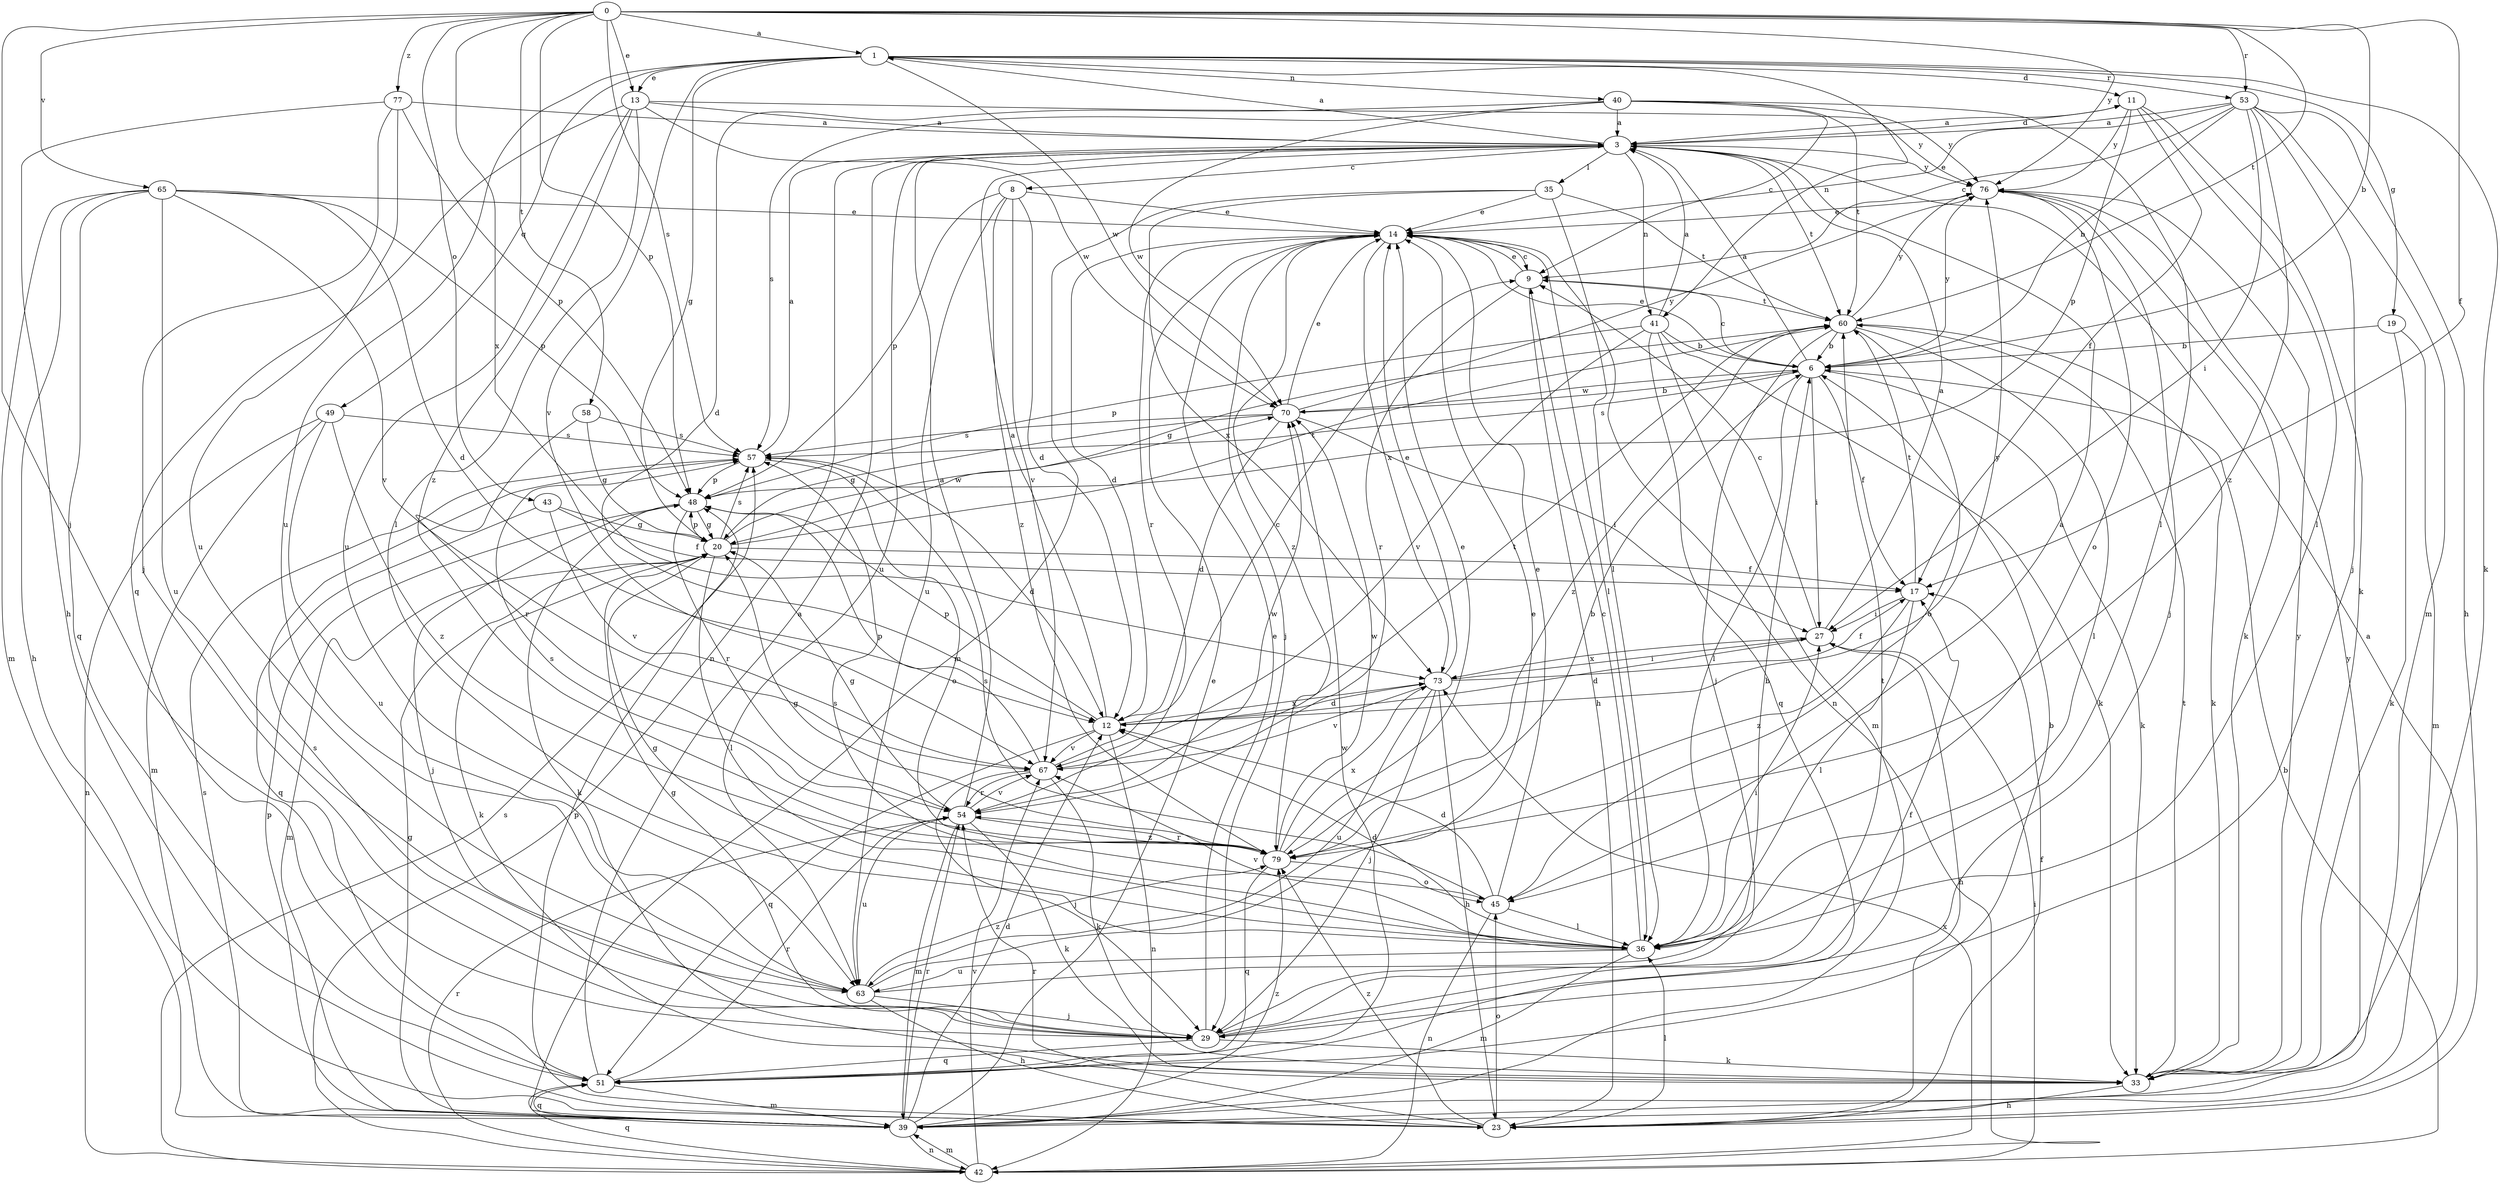 strict digraph  {
0;
1;
3;
6;
8;
9;
11;
12;
13;
14;
17;
19;
20;
23;
27;
29;
33;
35;
36;
39;
40;
41;
42;
43;
45;
48;
49;
51;
53;
54;
57;
58;
60;
63;
65;
67;
70;
73;
76;
77;
79;
0 -> 1  [label=a];
0 -> 6  [label=b];
0 -> 13  [label=e];
0 -> 17  [label=f];
0 -> 29  [label=j];
0 -> 43  [label=o];
0 -> 48  [label=p];
0 -> 53  [label=r];
0 -> 57  [label=s];
0 -> 58  [label=t];
0 -> 60  [label=t];
0 -> 65  [label=v];
0 -> 73  [label=x];
0 -> 76  [label=y];
0 -> 77  [label=z];
1 -> 11  [label=d];
1 -> 13  [label=e];
1 -> 19  [label=g];
1 -> 20  [label=g];
1 -> 33  [label=k];
1 -> 40  [label=n];
1 -> 41  [label=n];
1 -> 49  [label=q];
1 -> 53  [label=r];
1 -> 63  [label=u];
1 -> 67  [label=v];
1 -> 70  [label=w];
3 -> 1  [label=a];
3 -> 8  [label=c];
3 -> 11  [label=d];
3 -> 35  [label=l];
3 -> 41  [label=n];
3 -> 42  [label=n];
3 -> 60  [label=t];
3 -> 63  [label=u];
3 -> 76  [label=y];
6 -> 3  [label=a];
6 -> 9  [label=c];
6 -> 14  [label=e];
6 -> 17  [label=f];
6 -> 27  [label=i];
6 -> 33  [label=k];
6 -> 36  [label=l];
6 -> 57  [label=s];
6 -> 70  [label=w];
6 -> 76  [label=y];
8 -> 12  [label=d];
8 -> 14  [label=e];
8 -> 48  [label=p];
8 -> 63  [label=u];
8 -> 67  [label=v];
8 -> 79  [label=z];
9 -> 14  [label=e];
9 -> 23  [label=h];
9 -> 54  [label=r];
9 -> 60  [label=t];
11 -> 3  [label=a];
11 -> 17  [label=f];
11 -> 33  [label=k];
11 -> 36  [label=l];
11 -> 48  [label=p];
11 -> 76  [label=y];
12 -> 3  [label=a];
12 -> 42  [label=n];
12 -> 48  [label=p];
12 -> 51  [label=q];
12 -> 67  [label=v];
12 -> 73  [label=x];
12 -> 76  [label=y];
13 -> 3  [label=a];
13 -> 36  [label=l];
13 -> 51  [label=q];
13 -> 63  [label=u];
13 -> 70  [label=w];
13 -> 76  [label=y];
13 -> 79  [label=z];
14 -> 9  [label=c];
14 -> 12  [label=d];
14 -> 29  [label=j];
14 -> 36  [label=l];
14 -> 42  [label=n];
14 -> 54  [label=r];
14 -> 73  [label=x];
14 -> 79  [label=z];
17 -> 27  [label=i];
17 -> 36  [label=l];
17 -> 60  [label=t];
17 -> 79  [label=z];
19 -> 6  [label=b];
19 -> 33  [label=k];
19 -> 39  [label=m];
20 -> 17  [label=f];
20 -> 33  [label=k];
20 -> 36  [label=l];
20 -> 39  [label=m];
20 -> 48  [label=p];
20 -> 57  [label=s];
20 -> 60  [label=t];
20 -> 70  [label=w];
23 -> 3  [label=a];
23 -> 17  [label=f];
23 -> 36  [label=l];
23 -> 45  [label=o];
23 -> 48  [label=p];
23 -> 54  [label=r];
23 -> 79  [label=z];
27 -> 3  [label=a];
27 -> 9  [label=c];
27 -> 12  [label=d];
27 -> 23  [label=h];
27 -> 73  [label=x];
29 -> 14  [label=e];
29 -> 17  [label=f];
29 -> 20  [label=g];
29 -> 33  [label=k];
29 -> 51  [label=q];
29 -> 57  [label=s];
29 -> 60  [label=t];
33 -> 23  [label=h];
33 -> 60  [label=t];
33 -> 76  [label=y];
35 -> 14  [label=e];
35 -> 36  [label=l];
35 -> 39  [label=m];
35 -> 60  [label=t];
35 -> 73  [label=x];
36 -> 9  [label=c];
36 -> 12  [label=d];
36 -> 20  [label=g];
36 -> 27  [label=i];
36 -> 39  [label=m];
36 -> 57  [label=s];
36 -> 63  [label=u];
36 -> 67  [label=v];
39 -> 12  [label=d];
39 -> 14  [label=e];
39 -> 20  [label=g];
39 -> 42  [label=n];
39 -> 48  [label=p];
39 -> 51  [label=q];
39 -> 54  [label=r];
39 -> 57  [label=s];
39 -> 76  [label=y];
39 -> 79  [label=z];
40 -> 3  [label=a];
40 -> 9  [label=c];
40 -> 12  [label=d];
40 -> 36  [label=l];
40 -> 57  [label=s];
40 -> 60  [label=t];
40 -> 70  [label=w];
40 -> 76  [label=y];
41 -> 3  [label=a];
41 -> 6  [label=b];
41 -> 33  [label=k];
41 -> 39  [label=m];
41 -> 48  [label=p];
41 -> 51  [label=q];
41 -> 67  [label=v];
42 -> 6  [label=b];
42 -> 27  [label=i];
42 -> 39  [label=m];
42 -> 51  [label=q];
42 -> 54  [label=r];
42 -> 57  [label=s];
42 -> 67  [label=v];
42 -> 73  [label=x];
43 -> 17  [label=f];
43 -> 20  [label=g];
43 -> 51  [label=q];
43 -> 67  [label=v];
45 -> 3  [label=a];
45 -> 12  [label=d];
45 -> 14  [label=e];
45 -> 36  [label=l];
45 -> 42  [label=n];
45 -> 57  [label=s];
48 -> 20  [label=g];
48 -> 29  [label=j];
48 -> 33  [label=k];
48 -> 54  [label=r];
49 -> 39  [label=m];
49 -> 42  [label=n];
49 -> 57  [label=s];
49 -> 63  [label=u];
49 -> 79  [label=z];
51 -> 3  [label=a];
51 -> 6  [label=b];
51 -> 39  [label=m];
51 -> 54  [label=r];
51 -> 70  [label=w];
53 -> 3  [label=a];
53 -> 6  [label=b];
53 -> 9  [label=c];
53 -> 14  [label=e];
53 -> 23  [label=h];
53 -> 27  [label=i];
53 -> 29  [label=j];
53 -> 39  [label=m];
53 -> 79  [label=z];
54 -> 3  [label=a];
54 -> 20  [label=g];
54 -> 33  [label=k];
54 -> 39  [label=m];
54 -> 63  [label=u];
54 -> 67  [label=v];
54 -> 70  [label=w];
54 -> 79  [label=z];
57 -> 3  [label=a];
57 -> 12  [label=d];
57 -> 45  [label=o];
57 -> 48  [label=p];
58 -> 20  [label=g];
58 -> 54  [label=r];
58 -> 57  [label=s];
60 -> 6  [label=b];
60 -> 20  [label=g];
60 -> 29  [label=j];
60 -> 33  [label=k];
60 -> 36  [label=l];
60 -> 45  [label=o];
60 -> 76  [label=y];
60 -> 79  [label=z];
63 -> 6  [label=b];
63 -> 14  [label=e];
63 -> 23  [label=h];
63 -> 29  [label=j];
63 -> 79  [label=z];
65 -> 12  [label=d];
65 -> 14  [label=e];
65 -> 23  [label=h];
65 -> 39  [label=m];
65 -> 48  [label=p];
65 -> 51  [label=q];
65 -> 63  [label=u];
65 -> 67  [label=v];
67 -> 9  [label=c];
67 -> 29  [label=j];
67 -> 33  [label=k];
67 -> 48  [label=p];
67 -> 54  [label=r];
67 -> 60  [label=t];
70 -> 6  [label=b];
70 -> 12  [label=d];
70 -> 14  [label=e];
70 -> 20  [label=g];
70 -> 27  [label=i];
70 -> 57  [label=s];
70 -> 76  [label=y];
73 -> 12  [label=d];
73 -> 14  [label=e];
73 -> 17  [label=f];
73 -> 23  [label=h];
73 -> 27  [label=i];
73 -> 29  [label=j];
73 -> 63  [label=u];
73 -> 67  [label=v];
76 -> 14  [label=e];
76 -> 29  [label=j];
76 -> 33  [label=k];
76 -> 45  [label=o];
77 -> 3  [label=a];
77 -> 23  [label=h];
77 -> 29  [label=j];
77 -> 48  [label=p];
77 -> 63  [label=u];
79 -> 6  [label=b];
79 -> 14  [label=e];
79 -> 20  [label=g];
79 -> 45  [label=o];
79 -> 51  [label=q];
79 -> 54  [label=r];
79 -> 57  [label=s];
79 -> 70  [label=w];
79 -> 73  [label=x];
}
